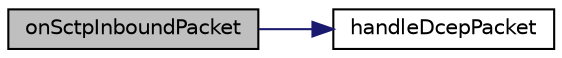digraph "onSctpInboundPacket"
{
 // LATEX_PDF_SIZE
  edge [fontname="Helvetica",fontsize="10",labelfontname="Helvetica",labelfontsize="10"];
  node [fontname="Helvetica",fontsize="10",shape=record];
  rankdir="LR";
  Node1 [label="onSctpInboundPacket",height=0.2,width=0.4,color="black", fillcolor="grey75", style="filled", fontcolor="black",tooltip=" "];
  Node1 -> Node2 [color="midnightblue",fontsize="10",style="solid",fontname="Helvetica"];
  Node2 [label="handleDcepPacket",height=0.2,width=0.4,color="black", fillcolor="white", style="filled",URL="$Sctp_8c.html#a8f12cbc92f7a361cec205992aba52480",tooltip=" "];
}
